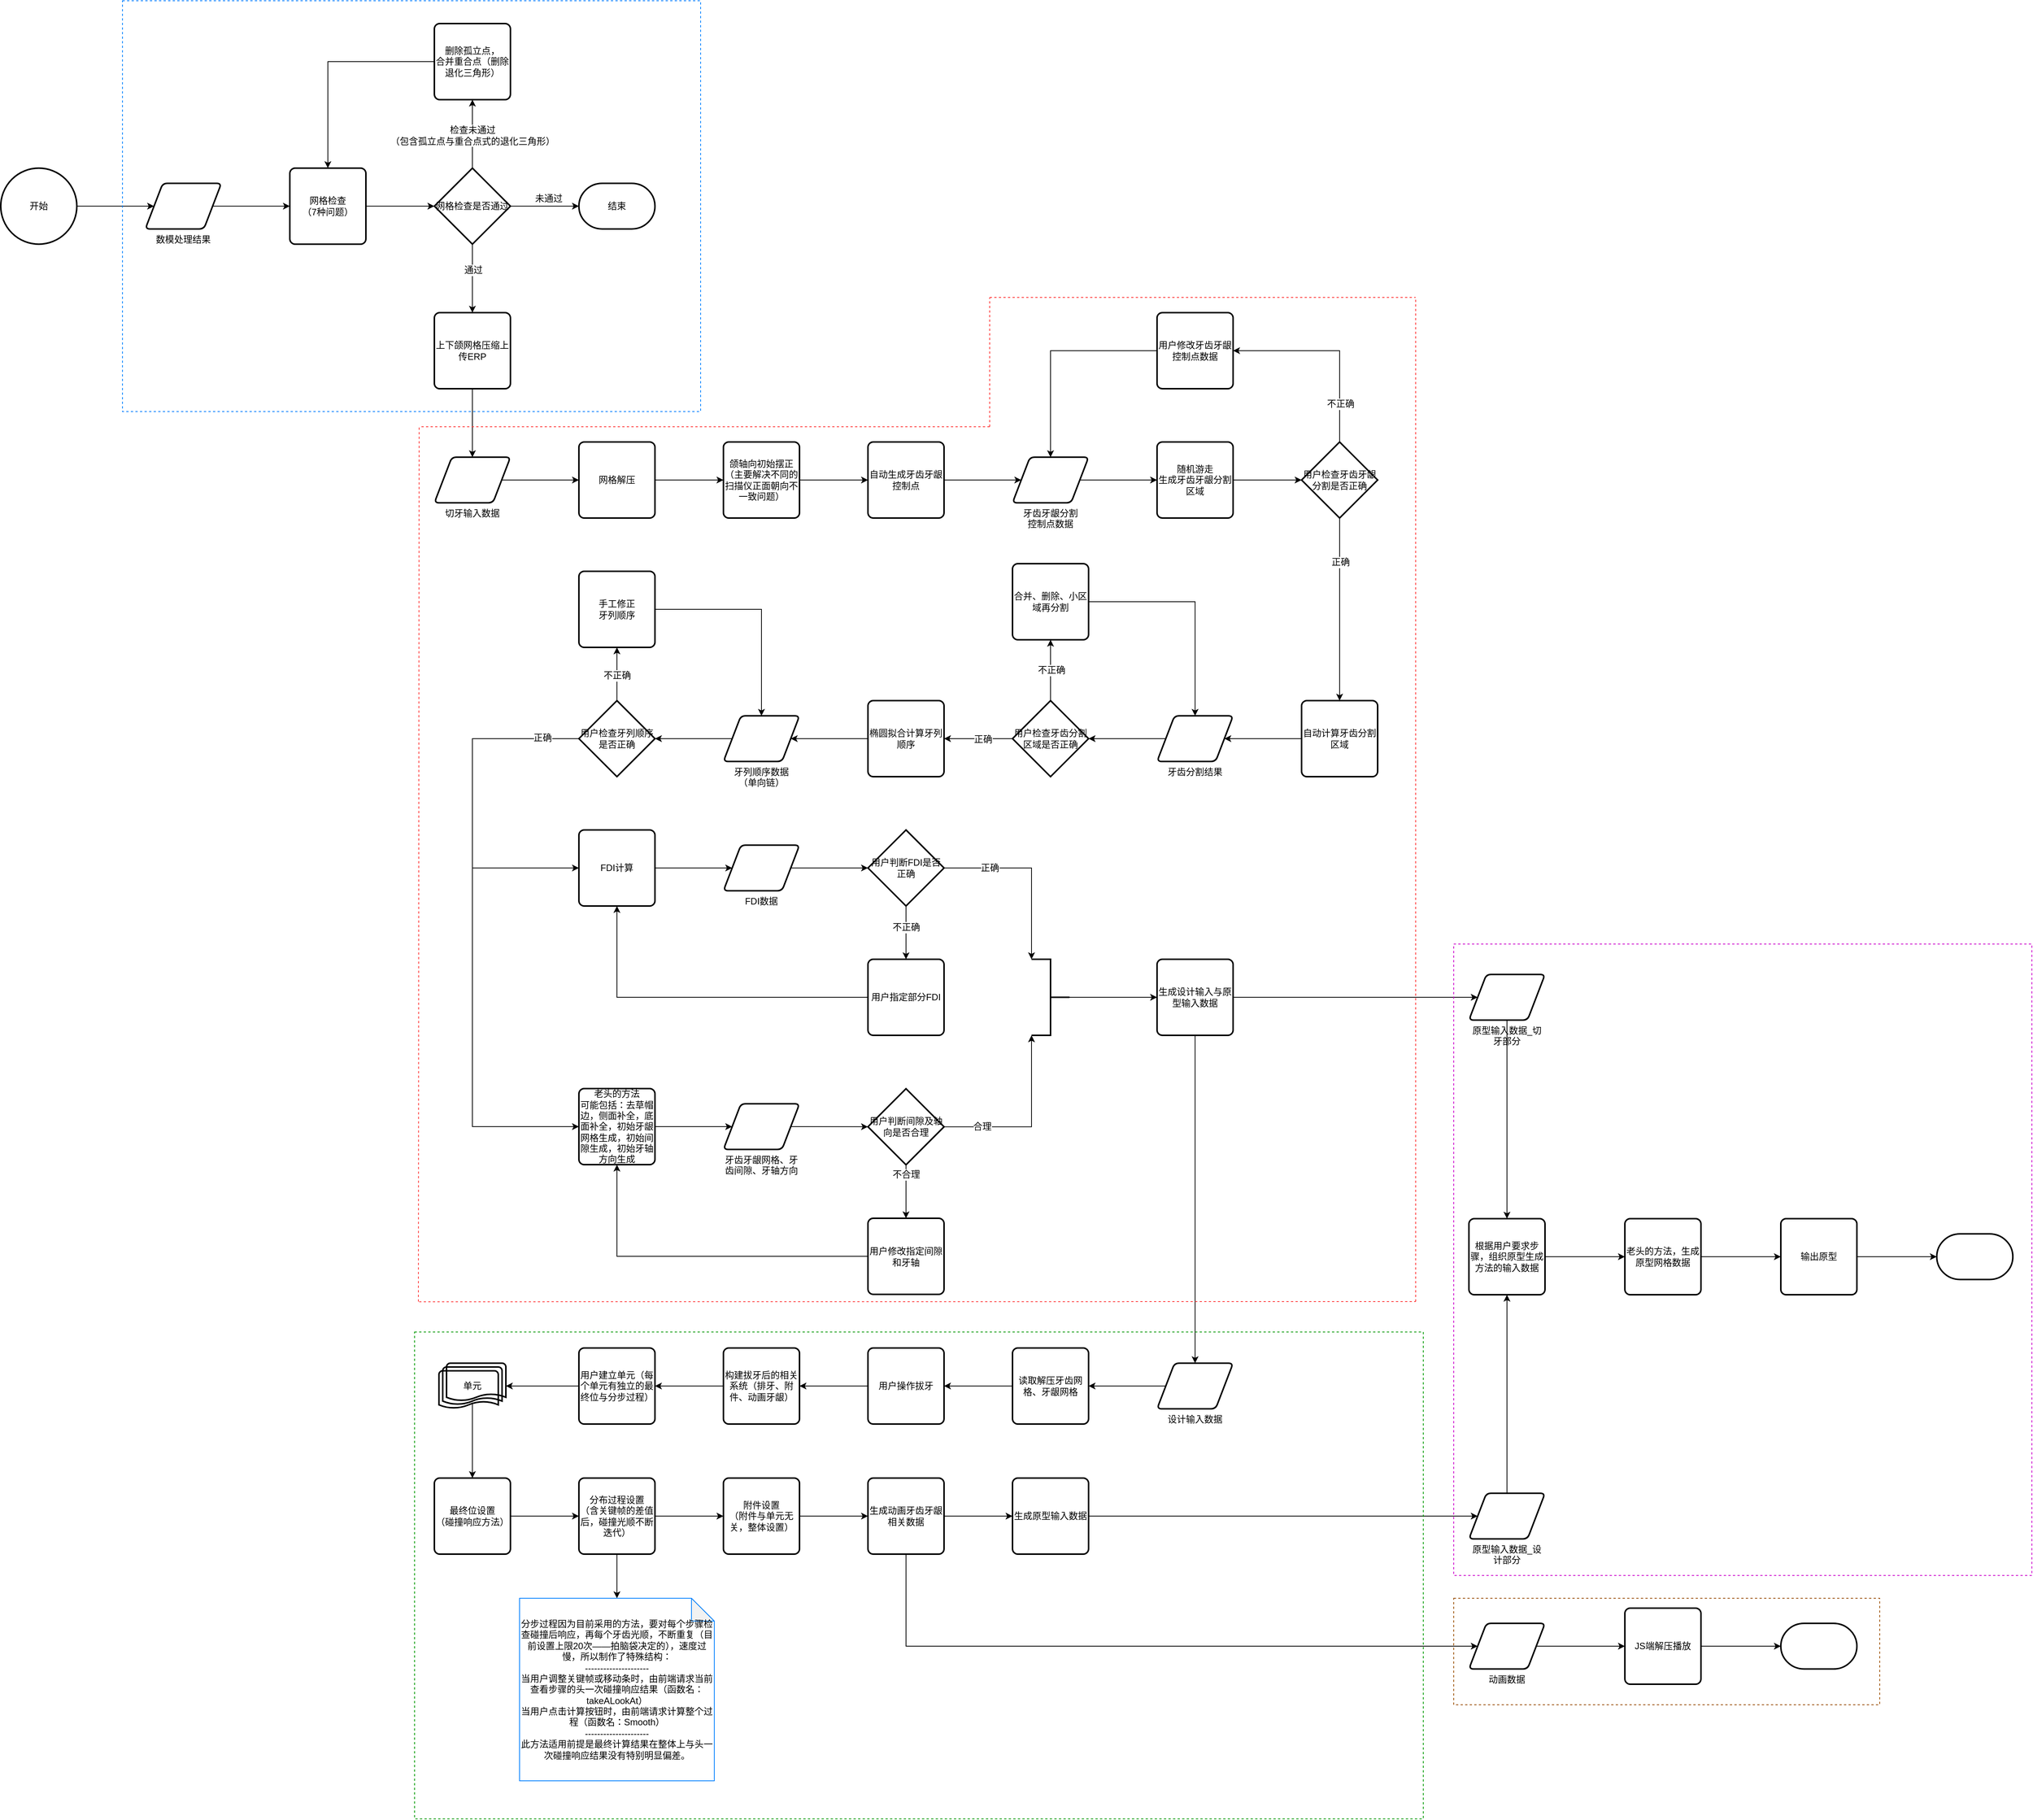 <mxfile version="10.6.9" type="github"><diagram name="Page-1" id="9f46799a-70d6-7492-0946-bef42562c5a5"><mxGraphModel dx="3829" dy="2520" grid="1" gridSize="10" guides="1" tooltips="1" connect="1" arrows="1" fold="1" page="1" pageScale="1" pageWidth="1100" pageHeight="850" background="#ffffff" math="0" shadow="0"><root><mxCell id="0"/><mxCell id="1" parent="0"/><mxCell id="YdeL-dGMQmFP3saDyohS-176" style="edgeStyle=orthogonalEdgeStyle;rounded=0;jumpStyle=gap;orthogonalLoop=1;jettySize=auto;html=1;exitX=1;exitY=0.5;exitDx=0;exitDy=0;exitPerimeter=0;entryX=0;entryY=0.5;entryDx=0;entryDy=0;" edge="1" parent="1" source="YdeL-dGMQmFP3saDyohS-174" target="YdeL-dGMQmFP3saDyohS-179"><mxGeometry relative="1" as="geometry"><mxPoint x="300" y="320" as="targetPoint"/></mxGeometry></mxCell><mxCell id="YdeL-dGMQmFP3saDyohS-174" value="开始&lt;br&gt;" style="strokeWidth=2;html=1;shape=mxgraph.flowchart.start_2;whiteSpace=wrap;fillColor=none;" vertex="1" parent="1"><mxGeometry x="110" y="270" width="100" height="100" as="geometry"/></mxCell><mxCell id="YdeL-dGMQmFP3saDyohS-181" value="" style="edgeStyle=orthogonalEdgeStyle;rounded=0;jumpStyle=gap;orthogonalLoop=1;jettySize=auto;exitX=1;exitY=0.5;exitDx=0;exitDy=0;entryX=0;entryY=0.5;entryDx=0;entryDy=0;html=1;" edge="1" parent="1" source="YdeL-dGMQmFP3saDyohS-179" target="YdeL-dGMQmFP3saDyohS-186"><mxGeometry relative="1" as="geometry"/></mxCell><mxCell id="YdeL-dGMQmFP3saDyohS-179" value="数模处理结果" style="verticalLabelPosition=bottom;verticalAlign=top;html=1;strokeWidth=2;shape=parallelogram;perimeter=parallelogramPerimeter;whiteSpace=wrap;rounded=1;arcSize=12;size=0.23;fillColor=none;" vertex="1" parent="1"><mxGeometry x="300" y="290" width="100" height="60" as="geometry"/></mxCell><mxCell id="YdeL-dGMQmFP3saDyohS-189" style="edgeStyle=orthogonalEdgeStyle;rounded=0;jumpStyle=gap;orthogonalLoop=1;jettySize=auto;html=1;exitX=0.5;exitY=0;exitDx=0;exitDy=0;exitPerimeter=0;entryX=0.5;entryY=1;entryDx=0;entryDy=0;" edge="1" parent="1" source="YdeL-dGMQmFP3saDyohS-180" target="YdeL-dGMQmFP3saDyohS-188"><mxGeometry relative="1" as="geometry"/></mxCell><mxCell id="YdeL-dGMQmFP3saDyohS-190" value="检查未通过&lt;br&gt;（包含孤立点与重合点式的退化三角形）" style="text;html=1;resizable=0;points=[];align=center;verticalAlign=middle;labelBackgroundColor=#ffffff;" vertex="1" connectable="0" parent="YdeL-dGMQmFP3saDyohS-189"><mxGeometry x="0.3" y="-1" relative="1" as="geometry"><mxPoint x="-1" y="15" as="offset"/></mxGeometry></mxCell><mxCell id="YdeL-dGMQmFP3saDyohS-193" style="edgeStyle=orthogonalEdgeStyle;rounded=0;jumpStyle=gap;orthogonalLoop=1;jettySize=auto;html=1;exitX=1;exitY=0.5;exitDx=0;exitDy=0;exitPerimeter=0;entryX=0;entryY=0.5;entryDx=0;entryDy=0;entryPerimeter=0;" edge="1" parent="1" source="YdeL-dGMQmFP3saDyohS-180" target="YdeL-dGMQmFP3saDyohS-192"><mxGeometry relative="1" as="geometry"/></mxCell><mxCell id="YdeL-dGMQmFP3saDyohS-194" value="未通过&lt;br&gt;" style="text;html=1;resizable=0;points=[];align=center;verticalAlign=middle;labelBackgroundColor=#ffffff;" vertex="1" connectable="0" parent="YdeL-dGMQmFP3saDyohS-193"><mxGeometry x="-0.147" relative="1" as="geometry"><mxPoint x="11" y="-10" as="offset"/></mxGeometry></mxCell><mxCell id="YdeL-dGMQmFP3saDyohS-196" style="edgeStyle=orthogonalEdgeStyle;rounded=0;jumpStyle=gap;orthogonalLoop=1;jettySize=auto;html=1;exitX=0.5;exitY=1;exitDx=0;exitDy=0;exitPerimeter=0;entryX=0.5;entryY=0;entryDx=0;entryDy=0;" edge="1" parent="1" source="YdeL-dGMQmFP3saDyohS-180" target="YdeL-dGMQmFP3saDyohS-195"><mxGeometry relative="1" as="geometry"/></mxCell><mxCell id="YdeL-dGMQmFP3saDyohS-197" value="通过&lt;br&gt;" style="text;html=1;resizable=0;points=[];align=center;verticalAlign=middle;labelBackgroundColor=#ffffff;" vertex="1" connectable="0" parent="YdeL-dGMQmFP3saDyohS-196"><mxGeometry x="-0.244" y="1" relative="1" as="geometry"><mxPoint as="offset"/></mxGeometry></mxCell><mxCell id="YdeL-dGMQmFP3saDyohS-180" value="网格检查是否通过" style="strokeWidth=2;html=1;shape=mxgraph.flowchart.decision;whiteSpace=wrap;fillColor=none;" vertex="1" parent="1"><mxGeometry x="680" y="270" width="100" height="100" as="geometry"/></mxCell><mxCell id="YdeL-dGMQmFP3saDyohS-187" style="edgeStyle=orthogonalEdgeStyle;rounded=0;jumpStyle=gap;orthogonalLoop=1;jettySize=auto;html=1;exitX=1;exitY=0.5;exitDx=0;exitDy=0;entryX=0;entryY=0.5;entryDx=0;entryDy=0;entryPerimeter=0;" edge="1" parent="1" source="YdeL-dGMQmFP3saDyohS-186" target="YdeL-dGMQmFP3saDyohS-180"><mxGeometry relative="1" as="geometry"/></mxCell><mxCell id="YdeL-dGMQmFP3saDyohS-186" value="网格检查&lt;br&gt;（7种问题）&lt;br&gt;" style="rounded=1;whiteSpace=wrap;html=1;absoluteArcSize=1;arcSize=14;strokeWidth=2;fillColor=none;" vertex="1" parent="1"><mxGeometry x="490" y="270" width="100" height="100" as="geometry"/></mxCell><mxCell id="YdeL-dGMQmFP3saDyohS-191" style="edgeStyle=orthogonalEdgeStyle;rounded=0;jumpStyle=gap;orthogonalLoop=1;jettySize=auto;html=1;exitX=0;exitY=0.5;exitDx=0;exitDy=0;entryX=0.5;entryY=0;entryDx=0;entryDy=0;" edge="1" parent="1" source="YdeL-dGMQmFP3saDyohS-188" target="YdeL-dGMQmFP3saDyohS-186"><mxGeometry relative="1" as="geometry"/></mxCell><mxCell id="YdeL-dGMQmFP3saDyohS-188" value="删除孤立点，&lt;br&gt;合并重合点（删除退化三角形）&lt;br&gt;" style="rounded=1;whiteSpace=wrap;html=1;absoluteArcSize=1;arcSize=14;strokeWidth=2;fillColor=none;" vertex="1" parent="1"><mxGeometry x="680" y="80" width="100" height="100" as="geometry"/></mxCell><mxCell id="YdeL-dGMQmFP3saDyohS-192" value="结束&lt;br&gt;" style="strokeWidth=2;html=1;shape=mxgraph.flowchart.terminator;whiteSpace=wrap;fillColor=none;" vertex="1" parent="1"><mxGeometry x="870" y="290" width="100" height="60" as="geometry"/></mxCell><mxCell id="YdeL-dGMQmFP3saDyohS-199" style="edgeStyle=orthogonalEdgeStyle;rounded=0;jumpStyle=gap;orthogonalLoop=1;jettySize=auto;html=1;exitX=0.5;exitY=1;exitDx=0;exitDy=0;entryX=0.5;entryY=0;entryDx=0;entryDy=0;" edge="1" parent="1" source="YdeL-dGMQmFP3saDyohS-195" target="YdeL-dGMQmFP3saDyohS-198"><mxGeometry relative="1" as="geometry"/></mxCell><mxCell id="YdeL-dGMQmFP3saDyohS-195" value="上下颌网格压缩上传ERP&lt;br&gt;" style="rounded=1;whiteSpace=wrap;html=1;absoluteArcSize=1;arcSize=14;strokeWidth=2;fillColor=none;" vertex="1" parent="1"><mxGeometry x="680" y="460" width="100" height="100" as="geometry"/></mxCell><mxCell id="YdeL-dGMQmFP3saDyohS-203" style="edgeStyle=orthogonalEdgeStyle;rounded=0;jumpStyle=gap;orthogonalLoop=1;jettySize=auto;html=1;exitX=1;exitY=0.5;exitDx=0;exitDy=0;entryX=0;entryY=0.5;entryDx=0;entryDy=0;" edge="1" parent="1" source="YdeL-dGMQmFP3saDyohS-198" target="YdeL-dGMQmFP3saDyohS-202"><mxGeometry relative="1" as="geometry"/></mxCell><mxCell id="YdeL-dGMQmFP3saDyohS-198" value="切牙输入数据&lt;br&gt;" style="verticalLabelPosition=bottom;verticalAlign=top;html=1;strokeWidth=2;shape=parallelogram;perimeter=parallelogramPerimeter;whiteSpace=wrap;rounded=1;arcSize=12;size=0.23;fillColor=none;" vertex="1" parent="1"><mxGeometry x="680" y="650" width="100" height="60" as="geometry"/></mxCell><mxCell id="YdeL-dGMQmFP3saDyohS-205" style="edgeStyle=orthogonalEdgeStyle;rounded=0;jumpStyle=gap;orthogonalLoop=1;jettySize=auto;html=1;exitX=1;exitY=0.5;exitDx=0;exitDy=0;" edge="1" parent="1" source="YdeL-dGMQmFP3saDyohS-202" target="YdeL-dGMQmFP3saDyohS-204"><mxGeometry relative="1" as="geometry"/></mxCell><mxCell id="YdeL-dGMQmFP3saDyohS-202" value="网格解压" style="rounded=1;whiteSpace=wrap;html=1;absoluteArcSize=1;arcSize=14;strokeWidth=2;fillColor=none;" vertex="1" parent="1"><mxGeometry x="870" y="630" width="100" height="100" as="geometry"/></mxCell><mxCell id="YdeL-dGMQmFP3saDyohS-207" style="edgeStyle=orthogonalEdgeStyle;rounded=0;jumpStyle=gap;orthogonalLoop=1;jettySize=auto;html=1;exitX=1;exitY=0.5;exitDx=0;exitDy=0;entryX=0;entryY=0.5;entryDx=0;entryDy=0;" edge="1" parent="1" source="YdeL-dGMQmFP3saDyohS-204" target="YdeL-dGMQmFP3saDyohS-206"><mxGeometry relative="1" as="geometry"/></mxCell><mxCell id="YdeL-dGMQmFP3saDyohS-204" value="&lt;span&gt;颌轴向初始摆正&lt;/span&gt;&lt;br&gt;&lt;span&gt;（主要解决不同的扫描仪正面朝向不一致问题）&lt;/span&gt;" style="rounded=1;whiteSpace=wrap;html=1;absoluteArcSize=1;arcSize=14;strokeWidth=2;fillColor=none;" vertex="1" parent="1"><mxGeometry x="1060" y="630" width="100" height="100" as="geometry"/></mxCell><mxCell id="YdeL-dGMQmFP3saDyohS-214" style="edgeStyle=orthogonalEdgeStyle;rounded=0;jumpStyle=gap;orthogonalLoop=1;jettySize=auto;html=1;exitX=1;exitY=0.5;exitDx=0;exitDy=0;entryX=0;entryY=0.5;entryDx=0;entryDy=0;" edge="1" parent="1" source="YdeL-dGMQmFP3saDyohS-206" target="YdeL-dGMQmFP3saDyohS-213"><mxGeometry relative="1" as="geometry"/></mxCell><mxCell id="YdeL-dGMQmFP3saDyohS-206" value="自动生成牙齿牙龈控制点&lt;br&gt;" style="rounded=1;whiteSpace=wrap;html=1;absoluteArcSize=1;arcSize=14;strokeWidth=2;fillColor=none;" vertex="1" parent="1"><mxGeometry x="1250" y="630" width="100" height="100" as="geometry"/></mxCell><mxCell id="YdeL-dGMQmFP3saDyohS-216" style="edgeStyle=orthogonalEdgeStyle;rounded=0;jumpStyle=gap;orthogonalLoop=1;jettySize=auto;html=1;exitX=1;exitY=0.5;exitDx=0;exitDy=0;entryX=0;entryY=0.5;entryDx=0;entryDy=0;entryPerimeter=0;" edge="1" parent="1" source="YdeL-dGMQmFP3saDyohS-208" target="YdeL-dGMQmFP3saDyohS-210"><mxGeometry relative="1" as="geometry"/></mxCell><mxCell id="YdeL-dGMQmFP3saDyohS-208" value="随机游走&lt;br&gt;生成牙齿牙龈分割区域&lt;br&gt;" style="rounded=1;whiteSpace=wrap;html=1;absoluteArcSize=1;arcSize=14;strokeWidth=2;fillColor=none;" vertex="1" parent="1"><mxGeometry x="1630" y="630" width="100" height="100" as="geometry"/></mxCell><mxCell id="YdeL-dGMQmFP3saDyohS-219" style="edgeStyle=orthogonalEdgeStyle;rounded=0;jumpStyle=gap;orthogonalLoop=1;jettySize=auto;html=1;exitX=0.5;exitY=0;exitDx=0;exitDy=0;exitPerimeter=0;entryX=1;entryY=0.5;entryDx=0;entryDy=0;" edge="1" parent="1" source="YdeL-dGMQmFP3saDyohS-210" target="YdeL-dGMQmFP3saDyohS-218"><mxGeometry relative="1" as="geometry"/></mxCell><mxCell id="YdeL-dGMQmFP3saDyohS-222" value="不正确&lt;br&gt;" style="text;html=1;resizable=0;points=[];align=center;verticalAlign=middle;labelBackgroundColor=#ffffff;" vertex="1" connectable="0" parent="YdeL-dGMQmFP3saDyohS-219"><mxGeometry x="-0.446" y="3" relative="1" as="geometry"><mxPoint x="3.5" y="22" as="offset"/></mxGeometry></mxCell><mxCell id="YdeL-dGMQmFP3saDyohS-223" style="edgeStyle=orthogonalEdgeStyle;rounded=0;jumpStyle=gap;orthogonalLoop=1;jettySize=auto;html=1;exitX=0.5;exitY=1;exitDx=0;exitDy=0;exitPerimeter=0;entryX=0.5;entryY=0;entryDx=0;entryDy=0;" edge="1" parent="1" source="YdeL-dGMQmFP3saDyohS-210" target="YdeL-dGMQmFP3saDyohS-225"><mxGeometry relative="1" as="geometry"/></mxCell><mxCell id="YdeL-dGMQmFP3saDyohS-224" value="正确&lt;br&gt;" style="text;html=1;resizable=0;points=[];align=center;verticalAlign=middle;labelBackgroundColor=#ffffff;" vertex="1" connectable="0" parent="YdeL-dGMQmFP3saDyohS-223"><mxGeometry x="-0.669" y="2" relative="1" as="geometry"><mxPoint x="-1.5" y="18.5" as="offset"/></mxGeometry></mxCell><mxCell id="YdeL-dGMQmFP3saDyohS-210" value="用户检查牙齿牙龈分割是否正确" style="strokeWidth=2;html=1;shape=mxgraph.flowchart.decision;whiteSpace=wrap;fillColor=none;" vertex="1" parent="1"><mxGeometry x="1820" y="630" width="100" height="100" as="geometry"/></mxCell><mxCell id="YdeL-dGMQmFP3saDyohS-215" style="edgeStyle=orthogonalEdgeStyle;rounded=0;jumpStyle=gap;orthogonalLoop=1;jettySize=auto;html=1;exitX=1;exitY=0.5;exitDx=0;exitDy=0;" edge="1" parent="1" source="YdeL-dGMQmFP3saDyohS-213" target="YdeL-dGMQmFP3saDyohS-208"><mxGeometry relative="1" as="geometry"/></mxCell><mxCell id="YdeL-dGMQmFP3saDyohS-213" value="牙齿牙龈分割&lt;br&gt;控制点数据" style="verticalLabelPosition=bottom;verticalAlign=top;html=1;strokeWidth=2;shape=parallelogram;perimeter=parallelogramPerimeter;whiteSpace=wrap;rounded=1;arcSize=12;size=0.23;fillColor=none;" vertex="1" parent="1"><mxGeometry x="1440" y="650" width="100" height="60" as="geometry"/></mxCell><mxCell id="YdeL-dGMQmFP3saDyohS-220" style="edgeStyle=orthogonalEdgeStyle;rounded=0;jumpStyle=gap;orthogonalLoop=1;jettySize=auto;html=1;exitX=0;exitY=0.5;exitDx=0;exitDy=0;entryX=0.5;entryY=0;entryDx=0;entryDy=0;" edge="1" parent="1" source="YdeL-dGMQmFP3saDyohS-218" target="YdeL-dGMQmFP3saDyohS-213"><mxGeometry relative="1" as="geometry"/></mxCell><mxCell id="YdeL-dGMQmFP3saDyohS-218" value="用户修改牙齿牙龈控制点数据" style="rounded=1;whiteSpace=wrap;html=1;absoluteArcSize=1;arcSize=14;strokeWidth=2;fillColor=none;" vertex="1" parent="1"><mxGeometry x="1630" y="460" width="100" height="100" as="geometry"/></mxCell><mxCell id="YdeL-dGMQmFP3saDyohS-236" style="edgeStyle=orthogonalEdgeStyle;rounded=0;jumpStyle=gap;orthogonalLoop=1;jettySize=auto;html=1;exitX=1;exitY=0.5;exitDx=0;exitDy=0;entryX=0.5;entryY=0;entryDx=0;entryDy=0;" edge="1" parent="1" source="YdeL-dGMQmFP3saDyohS-221" target="YdeL-dGMQmFP3saDyohS-227"><mxGeometry relative="1" as="geometry"/></mxCell><mxCell id="YdeL-dGMQmFP3saDyohS-221" value="合并、删除、小区域再分割" style="rounded=1;whiteSpace=wrap;html=1;absoluteArcSize=1;arcSize=14;strokeWidth=2;fillColor=none;" vertex="1" parent="1"><mxGeometry x="1440" y="790" width="100" height="100" as="geometry"/></mxCell><mxCell id="YdeL-dGMQmFP3saDyohS-235" style="edgeStyle=orthogonalEdgeStyle;rounded=0;jumpStyle=gap;orthogonalLoop=1;jettySize=auto;html=1;exitX=0;exitY=0.5;exitDx=0;exitDy=0;" edge="1" parent="1" source="YdeL-dGMQmFP3saDyohS-225" target="YdeL-dGMQmFP3saDyohS-227"><mxGeometry relative="1" as="geometry"/></mxCell><mxCell id="YdeL-dGMQmFP3saDyohS-225" value="自动计算牙齿分割区域" style="rounded=1;whiteSpace=wrap;html=1;absoluteArcSize=1;arcSize=14;strokeWidth=2;fillColor=none;" vertex="1" parent="1"><mxGeometry x="1820" y="970" width="100" height="100" as="geometry"/></mxCell><mxCell id="k7bAbkesL52WN0nG-Qra-3" style="edgeStyle=orthogonalEdgeStyle;rounded=0;jumpStyle=gap;orthogonalLoop=1;jettySize=auto;html=1;exitX=1;exitY=0.5;exitDx=0;exitDy=0;entryX=0;entryY=0.5;entryDx=0;entryDy=0;" edge="1" parent="1" source="YdeL-dGMQmFP3saDyohS-226" target="k7bAbkesL52WN0nG-Qra-2"><mxGeometry relative="1" as="geometry"/></mxCell><mxCell id="YdeL-dGMQmFP3saDyohS-226" value="老头的方法&lt;br&gt;可能包括：去草帽边，侧面补全，底面补全，初始牙龈网格生成，初始间隙生成，初始牙轴方向生成&lt;br&gt;" style="rounded=1;whiteSpace=wrap;html=1;absoluteArcSize=1;arcSize=14;strokeWidth=2;fillColor=none;" vertex="1" parent="1"><mxGeometry x="870" y="1480" width="100" height="100" as="geometry"/></mxCell><mxCell id="YdeL-dGMQmFP3saDyohS-229" style="edgeStyle=orthogonalEdgeStyle;rounded=0;jumpStyle=gap;orthogonalLoop=1;jettySize=auto;html=1;exitX=0;exitY=0.5;exitDx=0;exitDy=0;" edge="1" parent="1" source="YdeL-dGMQmFP3saDyohS-227" target="YdeL-dGMQmFP3saDyohS-228"><mxGeometry relative="1" as="geometry"/></mxCell><mxCell id="YdeL-dGMQmFP3saDyohS-227" value="牙齿分割结果&lt;br&gt;" style="verticalLabelPosition=bottom;verticalAlign=top;html=1;strokeWidth=2;shape=parallelogram;perimeter=parallelogramPerimeter;whiteSpace=wrap;rounded=1;arcSize=12;size=0.23;fillColor=none;" vertex="1" parent="1"><mxGeometry x="1630" y="990" width="100" height="60" as="geometry"/></mxCell><mxCell id="YdeL-dGMQmFP3saDyohS-231" style="edgeStyle=orthogonalEdgeStyle;rounded=0;jumpStyle=gap;orthogonalLoop=1;jettySize=auto;html=1;exitX=0.5;exitY=0;exitDx=0;exitDy=0;exitPerimeter=0;" edge="1" parent="1" source="YdeL-dGMQmFP3saDyohS-228" target="YdeL-dGMQmFP3saDyohS-221"><mxGeometry relative="1" as="geometry"/></mxCell><mxCell id="YdeL-dGMQmFP3saDyohS-234" value="不正确" style="text;html=1;resizable=0;points=[];align=center;verticalAlign=middle;labelBackgroundColor=#ffffff;" vertex="1" connectable="0" parent="YdeL-dGMQmFP3saDyohS-231"><mxGeometry x="0.213" y="1" relative="1" as="geometry"><mxPoint x="1.5" y="8.5" as="offset"/></mxGeometry></mxCell><mxCell id="YdeL-dGMQmFP3saDyohS-228" value="用户检查牙齿分割区域是否正确" style="strokeWidth=2;html=1;shape=mxgraph.flowchart.decision;whiteSpace=wrap;fillColor=none;" vertex="1" parent="1"><mxGeometry x="1440" y="970" width="100" height="100" as="geometry"/></mxCell><mxCell id="k7bAbkesL52WN0nG-Qra-1" value="" style="rounded=0;whiteSpace=wrap;html=1;fillColor=none;dashed=1;strokeColor=#007FFF;" vertex="1" parent="1"><mxGeometry x="270" y="50" width="760" height="540" as="geometry"/></mxCell><mxCell id="k7bAbkesL52WN0nG-Qra-7" style="edgeStyle=orthogonalEdgeStyle;rounded=0;jumpStyle=gap;orthogonalLoop=1;jettySize=auto;html=1;exitX=1;exitY=0.5;exitDx=0;exitDy=0;entryX=0;entryY=0.5;entryDx=0;entryDy=0;entryPerimeter=0;" edge="1" parent="1" source="k7bAbkesL52WN0nG-Qra-2" target="k7bAbkesL52WN0nG-Qra-6"><mxGeometry relative="1" as="geometry"/></mxCell><mxCell id="k7bAbkesL52WN0nG-Qra-2" value="牙齿牙龈网格、牙齿间隙、牙轴方向&lt;br&gt;" style="verticalLabelPosition=bottom;verticalAlign=top;html=1;strokeWidth=2;shape=parallelogram;perimeter=parallelogramPerimeter;whiteSpace=wrap;rounded=1;arcSize=12;size=0.23;fillColor=none;shadow=0;comic=0;" vertex="1" parent="1"><mxGeometry x="1060" y="1500" width="100" height="60" as="geometry"/></mxCell><mxCell id="k7bAbkesL52WN0nG-Qra-10" style="edgeStyle=orthogonalEdgeStyle;rounded=0;jumpStyle=gap;orthogonalLoop=1;jettySize=auto;html=1;exitX=0.5;exitY=1;exitDx=0;exitDy=0;exitPerimeter=0;entryX=0.5;entryY=0;entryDx=0;entryDy=0;" edge="1" parent="1" source="k7bAbkesL52WN0nG-Qra-6" target="k7bAbkesL52WN0nG-Qra-31"><mxGeometry relative="1" as="geometry"/></mxCell><mxCell id="k7bAbkesL52WN0nG-Qra-12" value="不合理" style="text;html=1;resizable=0;points=[];align=center;verticalAlign=middle;labelBackgroundColor=#ffffff;" vertex="1" connectable="0" parent="k7bAbkesL52WN0nG-Qra-10"><mxGeometry x="-0.647" relative="1" as="geometry"><mxPoint as="offset"/></mxGeometry></mxCell><mxCell id="k7bAbkesL52WN0nG-Qra-15" style="edgeStyle=orthogonalEdgeStyle;rounded=0;jumpStyle=gap;orthogonalLoop=1;jettySize=auto;html=1;exitX=1;exitY=0.5;exitDx=0;exitDy=0;exitPerimeter=0;entryX=1;entryY=0;entryDx=0;entryDy=0;entryPerimeter=0;" edge="1" parent="1" source="k7bAbkesL52WN0nG-Qra-6" target="k7bAbkesL52WN0nG-Qra-65"><mxGeometry relative="1" as="geometry"><Array as="points"><mxPoint x="1465" y="1530"/></Array></mxGeometry></mxCell><mxCell id="k7bAbkesL52WN0nG-Qra-16" value="合理" style="text;html=1;resizable=0;points=[];align=center;verticalAlign=middle;labelBackgroundColor=#ffffff;" vertex="1" connectable="0" parent="k7bAbkesL52WN0nG-Qra-15"><mxGeometry x="-0.586" relative="1" as="geometry"><mxPoint x="1.5" as="offset"/></mxGeometry></mxCell><mxCell id="k7bAbkesL52WN0nG-Qra-6" value="用户判断间隙及轴向是否合理" style="strokeWidth=2;html=1;shape=mxgraph.flowchart.decision;whiteSpace=wrap;rounded=1;shadow=0;comic=0;fillColor=none;" vertex="1" parent="1"><mxGeometry x="1250" y="1480.214" width="100" height="100" as="geometry"/></mxCell><mxCell id="k7bAbkesL52WN0nG-Qra-11" style="edgeStyle=orthogonalEdgeStyle;rounded=0;jumpStyle=gap;orthogonalLoop=1;jettySize=auto;html=1;exitX=0;exitY=0.5;exitDx=0;exitDy=0;entryX=0.5;entryY=1;entryDx=0;entryDy=0;" edge="1" parent="1" source="k7bAbkesL52WN0nG-Qra-9" target="k7bAbkesL52WN0nG-Qra-43"><mxGeometry relative="1" as="geometry"/></mxCell><mxCell id="k7bAbkesL52WN0nG-Qra-9" value="用户指定部分FDI&lt;br&gt;" style="rounded=1;whiteSpace=wrap;html=1;absoluteArcSize=1;arcSize=14;strokeWidth=2;shadow=0;comic=0;fillColor=none;" vertex="1" parent="1"><mxGeometry x="1250" y="1310" width="100" height="100" as="geometry"/></mxCell><mxCell id="k7bAbkesL52WN0nG-Qra-69" style="edgeStyle=orthogonalEdgeStyle;rounded=0;jumpStyle=gap;orthogonalLoop=1;jettySize=auto;html=1;exitX=0;exitY=0.5;exitDx=0;exitDy=0;entryX=1;entryY=0.5;entryDx=0;entryDy=0;strokeColor=#000000;" edge="1" parent="1" source="k7bAbkesL52WN0nG-Qra-13" target="k7bAbkesL52WN0nG-Qra-50"><mxGeometry relative="1" as="geometry"/></mxCell><mxCell id="k7bAbkesL52WN0nG-Qra-13" value="读取解压牙齿网格、牙龈网格" style="rounded=1;whiteSpace=wrap;html=1;absoluteArcSize=1;arcSize=14;strokeWidth=2;shadow=0;comic=0;fillColor=none;" vertex="1" parent="1"><mxGeometry x="1440" y="1821" width="100" height="100" as="geometry"/></mxCell><mxCell id="k7bAbkesL52WN0nG-Qra-25" style="edgeStyle=orthogonalEdgeStyle;rounded=0;jumpStyle=gap;orthogonalLoop=1;jettySize=auto;html=1;exitX=0.5;exitY=1;exitDx=0;exitDy=0;strokeColor=#000000;" edge="1" parent="1" source="k7bAbkesL52WN0nG-Qra-14" target="k7bAbkesL52WN0nG-Qra-29"><mxGeometry relative="1" as="geometry"><mxPoint x="730.207" y="1150" as="targetPoint"/></mxGeometry></mxCell><mxCell id="k7bAbkesL52WN0nG-Qra-27" style="edgeStyle=orthogonalEdgeStyle;rounded=0;jumpStyle=gap;orthogonalLoop=1;jettySize=auto;html=1;exitX=1;exitY=0.5;exitDx=0;exitDy=0;entryX=0;entryY=0.5;entryDx=0;entryDy=0;strokeColor=#000000;" edge="1" parent="1" source="k7bAbkesL52WN0nG-Qra-14" target="k7bAbkesL52WN0nG-Qra-26"><mxGeometry relative="1" as="geometry"/></mxCell><mxCell id="k7bAbkesL52WN0nG-Qra-14" value="生成设计输入与原型输入数据" style="rounded=1;whiteSpace=wrap;html=1;absoluteArcSize=1;arcSize=14;strokeWidth=2;shadow=0;comic=0;fillColor=none;" vertex="1" parent="1"><mxGeometry x="1630" y="1310" width="100" height="100" as="geometry"/></mxCell><mxCell id="k7bAbkesL52WN0nG-Qra-18" value="" style="endArrow=none;dashed=1;html=1;strokeColor=#FF3333;" edge="1" parent="1"><mxGeometry width="50" height="50" relative="1" as="geometry"><mxPoint x="659" y="1760" as="sourcePoint"/><mxPoint x="660" y="610" as="targetPoint"/></mxGeometry></mxCell><mxCell id="k7bAbkesL52WN0nG-Qra-19" value="" style="endArrow=none;dashed=1;html=1;strokeColor=#FF3333;" edge="1" parent="1"><mxGeometry width="50" height="50" relative="1" as="geometry"><mxPoint x="660" y="1760.214" as="sourcePoint"/><mxPoint x="1970" y="1760" as="targetPoint"/></mxGeometry></mxCell><mxCell id="k7bAbkesL52WN0nG-Qra-20" value="" style="endArrow=none;dashed=1;html=1;strokeColor=#FF3333;" edge="1" parent="1"><mxGeometry width="50" height="50" relative="1" as="geometry"><mxPoint x="1410" y="610" as="sourcePoint"/><mxPoint x="660" y="610" as="targetPoint"/></mxGeometry></mxCell><mxCell id="k7bAbkesL52WN0nG-Qra-21" value="" style="endArrow=none;dashed=1;html=1;strokeColor=#FF3333;" edge="1" parent="1"><mxGeometry width="50" height="50" relative="1" as="geometry"><mxPoint x="1970" y="1760" as="sourcePoint"/><mxPoint x="1970" y="440" as="targetPoint"/></mxGeometry></mxCell><mxCell id="k7bAbkesL52WN0nG-Qra-22" value="" style="endArrow=none;dashed=1;html=1;strokeColor=#FF3333;" edge="1" parent="1"><mxGeometry width="50" height="50" relative="1" as="geometry"><mxPoint x="1410" y="610" as="sourcePoint"/><mxPoint x="1410" y="440" as="targetPoint"/></mxGeometry></mxCell><mxCell id="k7bAbkesL52WN0nG-Qra-23" value="" style="endArrow=none;dashed=1;html=1;strokeColor=#FF3333;" edge="1" parent="1"><mxGeometry width="50" height="50" relative="1" as="geometry"><mxPoint x="1410" y="440" as="sourcePoint"/><mxPoint x="1970" y="440" as="targetPoint"/></mxGeometry></mxCell><mxCell id="k7bAbkesL52WN0nG-Qra-99" style="edgeStyle=orthogonalEdgeStyle;rounded=0;jumpStyle=gap;orthogonalLoop=1;jettySize=auto;html=1;exitX=0.5;exitY=1;exitDx=0;exitDy=0;entryX=0.5;entryY=0;entryDx=0;entryDy=0;strokeColor=#000000;" edge="1" parent="1" source="k7bAbkesL52WN0nG-Qra-26" target="k7bAbkesL52WN0nG-Qra-97"><mxGeometry relative="1" as="geometry"/></mxCell><mxCell id="k7bAbkesL52WN0nG-Qra-26" value="原型输入数据_切牙部分&lt;br&gt;" style="verticalLabelPosition=bottom;verticalAlign=top;html=1;strokeWidth=2;shape=parallelogram;perimeter=parallelogramPerimeter;whiteSpace=wrap;rounded=1;arcSize=12;size=0.23;shadow=0;comic=0;fillColor=none;" vertex="1" parent="1"><mxGeometry x="2040" y="1330" width="100" height="60" as="geometry"/></mxCell><mxCell id="k7bAbkesL52WN0nG-Qra-30" style="edgeStyle=orthogonalEdgeStyle;rounded=0;jumpStyle=gap;orthogonalLoop=1;jettySize=auto;html=1;exitX=0;exitY=0.5;exitDx=0;exitDy=0;entryX=1;entryY=0.5;entryDx=0;entryDy=0;strokeColor=#000000;" edge="1" parent="1" source="k7bAbkesL52WN0nG-Qra-29" target="k7bAbkesL52WN0nG-Qra-13"><mxGeometry relative="1" as="geometry"/></mxCell><mxCell id="k7bAbkesL52WN0nG-Qra-29" value="设计输入数据&lt;br&gt;&lt;br&gt;" style="verticalLabelPosition=bottom;verticalAlign=top;html=1;strokeWidth=2;shape=parallelogram;perimeter=parallelogramPerimeter;whiteSpace=wrap;rounded=1;arcSize=12;size=0.23;shadow=0;comic=0;fillColor=none;" vertex="1" parent="1"><mxGeometry x="1630" y="1841" width="100" height="60" as="geometry"/></mxCell><mxCell id="k7bAbkesL52WN0nG-Qra-62" style="edgeStyle=orthogonalEdgeStyle;rounded=0;jumpStyle=gap;orthogonalLoop=1;jettySize=auto;html=1;exitX=0;exitY=0.5;exitDx=0;exitDy=0;entryX=0.5;entryY=1;entryDx=0;entryDy=0;strokeColor=#000000;" edge="1" parent="1" source="k7bAbkesL52WN0nG-Qra-31" target="YdeL-dGMQmFP3saDyohS-226"><mxGeometry relative="1" as="geometry"/></mxCell><mxCell id="k7bAbkesL52WN0nG-Qra-31" value="用户修改指定间隙和牙轴" style="rounded=1;whiteSpace=wrap;html=1;absoluteArcSize=1;arcSize=14;strokeWidth=2;shadow=0;comic=0;fillColor=none;" vertex="1" parent="1"><mxGeometry x="1250" y="1650.5" width="100" height="100" as="geometry"/></mxCell><mxCell id="k7bAbkesL52WN0nG-Qra-36" style="edgeStyle=orthogonalEdgeStyle;rounded=0;jumpStyle=gap;orthogonalLoop=1;jettySize=auto;html=1;exitX=0;exitY=0.5;exitDx=0;exitDy=0;strokeColor=#000000;" edge="1" parent="1" source="k7bAbkesL52WN0nG-Qra-32" target="k7bAbkesL52WN0nG-Qra-35"><mxGeometry relative="1" as="geometry"/></mxCell><mxCell id="k7bAbkesL52WN0nG-Qra-32" value="椭圆拟合计算牙列顺序" style="rounded=1;whiteSpace=wrap;html=1;absoluteArcSize=1;arcSize=14;strokeWidth=2;shadow=0;comic=0;fillColor=none;" vertex="1" parent="1"><mxGeometry x="1250" y="970" width="100" height="100" as="geometry"/></mxCell><mxCell id="k7bAbkesL52WN0nG-Qra-33" style="edgeStyle=orthogonalEdgeStyle;rounded=0;jumpStyle=gap;orthogonalLoop=1;jettySize=auto;html=1;exitX=0;exitY=0.5;exitDx=0;exitDy=0;exitPerimeter=0;entryX=1;entryY=0.5;entryDx=0;entryDy=0;" edge="1" parent="1" source="YdeL-dGMQmFP3saDyohS-228" target="k7bAbkesL52WN0nG-Qra-32"><mxGeometry relative="1" as="geometry"><mxPoint x="1440" y="1020" as="sourcePoint"/><mxPoint x="1160" y="1020" as="targetPoint"/></mxGeometry></mxCell><mxCell id="k7bAbkesL52WN0nG-Qra-34" value="正确" style="text;html=1;resizable=0;points=[];align=center;verticalAlign=middle;labelBackgroundColor=#ffffff;" vertex="1" connectable="0" parent="k7bAbkesL52WN0nG-Qra-33"><mxGeometry x="-0.278" y="-3" relative="1" as="geometry"><mxPoint x="-7" y="3.5" as="offset"/></mxGeometry></mxCell><mxCell id="k7bAbkesL52WN0nG-Qra-38" style="edgeStyle=orthogonalEdgeStyle;rounded=0;jumpStyle=gap;orthogonalLoop=1;jettySize=auto;html=1;exitX=0;exitY=0.5;exitDx=0;exitDy=0;strokeColor=#000000;" edge="1" parent="1" source="k7bAbkesL52WN0nG-Qra-35" target="k7bAbkesL52WN0nG-Qra-37"><mxGeometry relative="1" as="geometry"/></mxCell><mxCell id="k7bAbkesL52WN0nG-Qra-35" value="牙列顺序数据&lt;br&gt;（单向链）" style="verticalLabelPosition=bottom;verticalAlign=top;html=1;strokeWidth=2;shape=parallelogram;perimeter=parallelogramPerimeter;whiteSpace=wrap;rounded=1;arcSize=12;size=0.23;shadow=0;comic=0;fillColor=none;" vertex="1" parent="1"><mxGeometry x="1060" y="990" width="100" height="60" as="geometry"/></mxCell><mxCell id="k7bAbkesL52WN0nG-Qra-40" style="edgeStyle=orthogonalEdgeStyle;rounded=0;jumpStyle=gap;orthogonalLoop=1;jettySize=auto;html=1;exitX=0.5;exitY=0;exitDx=0;exitDy=0;exitPerimeter=0;entryX=0.5;entryY=1;entryDx=0;entryDy=0;strokeColor=#000000;" edge="1" parent="1" source="k7bAbkesL52WN0nG-Qra-37" target="k7bAbkesL52WN0nG-Qra-39"><mxGeometry relative="1" as="geometry"/></mxCell><mxCell id="k7bAbkesL52WN0nG-Qra-42" value="不正确" style="text;html=1;resizable=0;points=[];align=center;verticalAlign=middle;labelBackgroundColor=#ffffff;" vertex="1" connectable="0" parent="k7bAbkesL52WN0nG-Qra-40"><mxGeometry x="0.343" y="1" relative="1" as="geometry"><mxPoint x="1" y="13.5" as="offset"/></mxGeometry></mxCell><mxCell id="k7bAbkesL52WN0nG-Qra-51" style="edgeStyle=orthogonalEdgeStyle;rounded=0;jumpStyle=gap;orthogonalLoop=1;jettySize=auto;html=1;exitX=0;exitY=0.5;exitDx=0;exitDy=0;exitPerimeter=0;entryX=0;entryY=0.5;entryDx=0;entryDy=0;strokeColor=#000000;" edge="1" parent="1" source="k7bAbkesL52WN0nG-Qra-37" target="k7bAbkesL52WN0nG-Qra-43"><mxGeometry relative="1" as="geometry"><Array as="points"><mxPoint x="730" y="1020"/><mxPoint x="730" y="1190"/></Array></mxGeometry></mxCell><mxCell id="k7bAbkesL52WN0nG-Qra-52" style="edgeStyle=orthogonalEdgeStyle;rounded=0;jumpStyle=gap;orthogonalLoop=1;jettySize=auto;html=1;exitX=0;exitY=0.5;exitDx=0;exitDy=0;exitPerimeter=0;entryX=0;entryY=0.5;entryDx=0;entryDy=0;strokeColor=#000000;" edge="1" parent="1" source="k7bAbkesL52WN0nG-Qra-37" target="YdeL-dGMQmFP3saDyohS-226"><mxGeometry relative="1" as="geometry"><Array as="points"><mxPoint x="730" y="1020"/><mxPoint x="730" y="1530"/></Array></mxGeometry></mxCell><mxCell id="k7bAbkesL52WN0nG-Qra-55" value="正确" style="text;html=1;resizable=0;points=[];align=center;verticalAlign=middle;labelBackgroundColor=#ffffff;" vertex="1" connectable="0" parent="k7bAbkesL52WN0nG-Qra-52"><mxGeometry x="-0.879" y="-1" relative="1" as="geometry"><mxPoint as="offset"/></mxGeometry></mxCell><mxCell id="k7bAbkesL52WN0nG-Qra-37" value="用户检查牙列顺序是否正确" style="strokeWidth=2;html=1;shape=mxgraph.flowchart.decision;whiteSpace=wrap;rounded=1;shadow=0;comic=0;fillColor=none;" vertex="1" parent="1"><mxGeometry x="870" y="970" width="100" height="100" as="geometry"/></mxCell><mxCell id="k7bAbkesL52WN0nG-Qra-41" style="edgeStyle=orthogonalEdgeStyle;rounded=0;jumpStyle=gap;orthogonalLoop=1;jettySize=auto;html=1;exitX=1;exitY=0.5;exitDx=0;exitDy=0;entryX=0.5;entryY=0;entryDx=0;entryDy=0;strokeColor=#000000;" edge="1" parent="1" source="k7bAbkesL52WN0nG-Qra-39" target="k7bAbkesL52WN0nG-Qra-35"><mxGeometry relative="1" as="geometry"/></mxCell><mxCell id="k7bAbkesL52WN0nG-Qra-39" value="手工修正&lt;br&gt;牙列顺序" style="rounded=1;whiteSpace=wrap;html=1;absoluteArcSize=1;arcSize=14;strokeWidth=2;shadow=0;comic=0;fillColor=none;" vertex="1" parent="1"><mxGeometry x="870" y="800" width="100" height="100" as="geometry"/></mxCell><mxCell id="k7bAbkesL52WN0nG-Qra-57" style="edgeStyle=orthogonalEdgeStyle;rounded=0;jumpStyle=gap;orthogonalLoop=1;jettySize=auto;html=1;exitX=1;exitY=0.5;exitDx=0;exitDy=0;entryX=0;entryY=0.5;entryDx=0;entryDy=0;strokeColor=#000000;" edge="1" parent="1" source="k7bAbkesL52WN0nG-Qra-43" target="k7bAbkesL52WN0nG-Qra-56"><mxGeometry relative="1" as="geometry"/></mxCell><mxCell id="k7bAbkesL52WN0nG-Qra-43" value="FDI计算&lt;br&gt;" style="rounded=1;whiteSpace=wrap;html=1;absoluteArcSize=1;arcSize=14;strokeWidth=2;shadow=0;comic=0;fillColor=none;" vertex="1" parent="1"><mxGeometry x="870" y="1140" width="100" height="100" as="geometry"/></mxCell><mxCell id="k7bAbkesL52WN0nG-Qra-71" style="edgeStyle=orthogonalEdgeStyle;rounded=0;jumpStyle=gap;orthogonalLoop=1;jettySize=auto;html=1;exitX=0;exitY=0.5;exitDx=0;exitDy=0;entryX=1;entryY=0.5;entryDx=0;entryDy=0;strokeColor=#000000;" edge="1" parent="1" source="k7bAbkesL52WN0nG-Qra-50" target="k7bAbkesL52WN0nG-Qra-70"><mxGeometry relative="1" as="geometry"/></mxCell><mxCell id="k7bAbkesL52WN0nG-Qra-50" value="用户操作拔牙" style="rounded=1;whiteSpace=wrap;html=1;absoluteArcSize=1;arcSize=14;strokeWidth=2;shadow=0;comic=0;fillColor=none;" vertex="1" parent="1"><mxGeometry x="1250" y="1821" width="100" height="100" as="geometry"/></mxCell><mxCell id="k7bAbkesL52WN0nG-Qra-61" style="edgeStyle=orthogonalEdgeStyle;rounded=0;jumpStyle=gap;orthogonalLoop=1;jettySize=auto;html=1;exitX=1;exitY=0.5;exitDx=0;exitDy=0;entryX=0;entryY=0.5;entryDx=0;entryDy=0;entryPerimeter=0;strokeColor=#000000;" edge="1" parent="1" source="k7bAbkesL52WN0nG-Qra-56" target="k7bAbkesL52WN0nG-Qra-60"><mxGeometry relative="1" as="geometry"/></mxCell><mxCell id="k7bAbkesL52WN0nG-Qra-56" value="FDI数据&lt;br&gt;" style="verticalLabelPosition=bottom;verticalAlign=top;html=1;strokeWidth=2;shape=parallelogram;perimeter=parallelogramPerimeter;whiteSpace=wrap;rounded=1;arcSize=12;size=0.23;shadow=0;comic=0;fillColor=none;" vertex="1" parent="1"><mxGeometry x="1060" y="1160" width="100" height="60" as="geometry"/></mxCell><mxCell id="k7bAbkesL52WN0nG-Qra-63" style="edgeStyle=orthogonalEdgeStyle;rounded=0;jumpStyle=gap;orthogonalLoop=1;jettySize=auto;html=1;exitX=0.5;exitY=1;exitDx=0;exitDy=0;exitPerimeter=0;entryX=0.5;entryY=0;entryDx=0;entryDy=0;strokeColor=#000000;" edge="1" parent="1" source="k7bAbkesL52WN0nG-Qra-60" target="k7bAbkesL52WN0nG-Qra-9"><mxGeometry relative="1" as="geometry"/></mxCell><mxCell id="k7bAbkesL52WN0nG-Qra-64" value="不正确" style="text;html=1;resizable=0;points=[];align=center;verticalAlign=middle;labelBackgroundColor=#ffffff;" vertex="1" connectable="0" parent="k7bAbkesL52WN0nG-Qra-63"><mxGeometry x="-0.211" relative="1" as="geometry"><mxPoint as="offset"/></mxGeometry></mxCell><mxCell id="k7bAbkesL52WN0nG-Qra-66" style="edgeStyle=orthogonalEdgeStyle;rounded=0;jumpStyle=gap;orthogonalLoop=1;jettySize=auto;html=1;exitX=1;exitY=0.5;exitDx=0;exitDy=0;exitPerimeter=0;entryX=1;entryY=1;entryDx=0;entryDy=0;entryPerimeter=0;strokeColor=#000000;" edge="1" parent="1" source="k7bAbkesL52WN0nG-Qra-60" target="k7bAbkesL52WN0nG-Qra-65"><mxGeometry relative="1" as="geometry"/></mxCell><mxCell id="k7bAbkesL52WN0nG-Qra-67" value="正确" style="text;html=1;resizable=0;points=[];align=center;verticalAlign=middle;labelBackgroundColor=#ffffff;" vertex="1" connectable="0" parent="k7bAbkesL52WN0nG-Qra-66"><mxGeometry x="-0.728" y="-1" relative="1" as="geometry"><mxPoint x="28" y="-1" as="offset"/></mxGeometry></mxCell><mxCell id="k7bAbkesL52WN0nG-Qra-60" value="用户判断FDI是否正确" style="strokeWidth=2;html=1;shape=mxgraph.flowchart.decision;whiteSpace=wrap;rounded=1;shadow=0;comic=0;fillColor=none;" vertex="1" parent="1"><mxGeometry x="1250" y="1140" width="100" height="100" as="geometry"/></mxCell><mxCell id="k7bAbkesL52WN0nG-Qra-68" style="edgeStyle=orthogonalEdgeStyle;rounded=0;jumpStyle=gap;orthogonalLoop=1;jettySize=auto;html=1;exitX=0;exitY=0.5;exitDx=0;exitDy=0;exitPerimeter=0;strokeColor=#000000;" edge="1" parent="1" source="k7bAbkesL52WN0nG-Qra-65" target="k7bAbkesL52WN0nG-Qra-14"><mxGeometry relative="1" as="geometry"/></mxCell><mxCell id="k7bAbkesL52WN0nG-Qra-65" value="" style="strokeWidth=2;html=1;shape=mxgraph.flowchart.annotation_2;align=left;pointerEvents=1;rounded=1;shadow=0;comic=0;fillColor=none;rotation=180;" vertex="1" parent="1"><mxGeometry x="1465" y="1310" width="50" height="100" as="geometry"/></mxCell><mxCell id="k7bAbkesL52WN0nG-Qra-73" style="edgeStyle=orthogonalEdgeStyle;rounded=0;jumpStyle=gap;orthogonalLoop=1;jettySize=auto;html=1;exitX=0;exitY=0.5;exitDx=0;exitDy=0;entryX=1;entryY=0.5;entryDx=0;entryDy=0;strokeColor=#000000;" edge="1" parent="1" source="k7bAbkesL52WN0nG-Qra-70" target="k7bAbkesL52WN0nG-Qra-72"><mxGeometry relative="1" as="geometry"/></mxCell><mxCell id="k7bAbkesL52WN0nG-Qra-70" value="构建拔牙后的相关系统（排牙、附件、动画牙龈）&lt;br&gt;" style="rounded=1;whiteSpace=wrap;html=1;absoluteArcSize=1;arcSize=14;strokeWidth=2;shadow=0;comic=0;fillColor=none;" vertex="1" parent="1"><mxGeometry x="1060" y="1821" width="100" height="100" as="geometry"/></mxCell><mxCell id="k7bAbkesL52WN0nG-Qra-78" style="edgeStyle=orthogonalEdgeStyle;rounded=0;jumpStyle=gap;orthogonalLoop=1;jettySize=auto;html=1;exitX=0;exitY=0.5;exitDx=0;exitDy=0;entryX=1;entryY=0.5;entryDx=0;entryDy=0;entryPerimeter=0;strokeColor=#000000;" edge="1" parent="1" source="k7bAbkesL52WN0nG-Qra-72" target="k7bAbkesL52WN0nG-Qra-77"><mxGeometry relative="1" as="geometry"/></mxCell><mxCell id="k7bAbkesL52WN0nG-Qra-72" value="用户建立单元（每个单元有独立的最终位与分步过程）" style="rounded=1;whiteSpace=wrap;html=1;absoluteArcSize=1;arcSize=14;strokeWidth=2;shadow=0;comic=0;fillColor=none;" vertex="1" parent="1"><mxGeometry x="870" y="1821" width="100" height="100" as="geometry"/></mxCell><mxCell id="k7bAbkesL52WN0nG-Qra-82" style="edgeStyle=orthogonalEdgeStyle;rounded=0;jumpStyle=gap;orthogonalLoop=1;jettySize=auto;html=1;exitX=0.5;exitY=0.88;exitDx=0;exitDy=0;exitPerimeter=0;strokeColor=#000000;" edge="1" parent="1" source="k7bAbkesL52WN0nG-Qra-77" target="k7bAbkesL52WN0nG-Qra-81"><mxGeometry relative="1" as="geometry"/></mxCell><mxCell id="k7bAbkesL52WN0nG-Qra-77" value="单元&lt;br&gt;" style="strokeWidth=2;html=1;shape=mxgraph.flowchart.multi-document;whiteSpace=wrap;rounded=1;shadow=0;comic=0;fillColor=none;" vertex="1" parent="1"><mxGeometry x="686" y="1841" width="88" height="60" as="geometry"/></mxCell><mxCell id="k7bAbkesL52WN0nG-Qra-85" style="edgeStyle=orthogonalEdgeStyle;rounded=0;jumpStyle=gap;orthogonalLoop=1;jettySize=auto;html=1;exitX=0.5;exitY=1;exitDx=0;exitDy=0;strokeColor=#000000;" edge="1" parent="1" source="k7bAbkesL52WN0nG-Qra-79" target="k7bAbkesL52WN0nG-Qra-83"><mxGeometry relative="1" as="geometry"/></mxCell><mxCell id="k7bAbkesL52WN0nG-Qra-86" style="edgeStyle=orthogonalEdgeStyle;rounded=0;jumpStyle=gap;orthogonalLoop=1;jettySize=auto;html=1;exitX=1;exitY=0.5;exitDx=0;exitDy=0;entryX=0;entryY=0.5;entryDx=0;entryDy=0;strokeColor=#000000;" edge="1" parent="1" source="k7bAbkesL52WN0nG-Qra-79" target="k7bAbkesL52WN0nG-Qra-80"><mxGeometry relative="1" as="geometry"/></mxCell><mxCell id="k7bAbkesL52WN0nG-Qra-79" value="分布过程设置&lt;br&gt;（含关键帧的差值后，碰撞光顺不断迭代）&lt;br&gt;" style="rounded=1;whiteSpace=wrap;html=1;absoluteArcSize=1;arcSize=14;strokeWidth=2;shadow=0;comic=0;fillColor=none;" vertex="1" parent="1"><mxGeometry x="870" y="1992" width="100" height="100" as="geometry"/></mxCell><mxCell id="k7bAbkesL52WN0nG-Qra-88" style="edgeStyle=orthogonalEdgeStyle;rounded=0;jumpStyle=gap;orthogonalLoop=1;jettySize=auto;html=1;exitX=1;exitY=0.5;exitDx=0;exitDy=0;entryX=0;entryY=0.5;entryDx=0;entryDy=0;strokeColor=#000000;" edge="1" parent="1" source="k7bAbkesL52WN0nG-Qra-80" target="k7bAbkesL52WN0nG-Qra-87"><mxGeometry relative="1" as="geometry"/></mxCell><mxCell id="k7bAbkesL52WN0nG-Qra-80" value="附件设置&lt;br&gt;（附件与单元无关，整体设置）&lt;br&gt;" style="rounded=1;whiteSpace=wrap;html=1;absoluteArcSize=1;arcSize=14;strokeWidth=2;shadow=0;comic=0;fillColor=none;" vertex="1" parent="1"><mxGeometry x="1060" y="1992" width="100" height="100" as="geometry"/></mxCell><mxCell id="k7bAbkesL52WN0nG-Qra-84" style="edgeStyle=orthogonalEdgeStyle;rounded=0;jumpStyle=gap;orthogonalLoop=1;jettySize=auto;html=1;exitX=1;exitY=0.5;exitDx=0;exitDy=0;entryX=0;entryY=0.5;entryDx=0;entryDy=0;strokeColor=#000000;" edge="1" parent="1" source="k7bAbkesL52WN0nG-Qra-81" target="k7bAbkesL52WN0nG-Qra-79"><mxGeometry relative="1" as="geometry"/></mxCell><mxCell id="k7bAbkesL52WN0nG-Qra-81" value="最终位设置&lt;br&gt;（碰撞响应方法）&lt;br&gt;" style="rounded=1;whiteSpace=wrap;html=1;absoluteArcSize=1;arcSize=14;strokeWidth=2;shadow=0;comic=0;fillColor=none;" vertex="1" parent="1"><mxGeometry x="680" y="1992" width="100" height="100" as="geometry"/></mxCell><mxCell id="k7bAbkesL52WN0nG-Qra-83" value="分步过程因为目前采用的方法，要对每个步骤检查碰撞后响应，再每个牙齿光顺，不断重复（目前设置上限20次——拍脑袋决定的），速度过慢，所以制作了特殊结构：&lt;br&gt;---------------------&lt;br&gt;当用户调整关键帧或移动条时，由前端请求当前查看步骤的头一次碰撞响应结果（函数名：takeALookAt）&lt;br&gt;当用户点击计算按钮时，由前端请求计算整个过程（函数名：Smooth）&lt;br&gt;---------------------&lt;br&gt;此方法适用前提是最终计算结果在整体上与头一次碰撞响应结果没有特别明显偏差。&lt;br&gt;" style="shape=note;whiteSpace=wrap;html=1;backgroundOutline=1;darkOpacity=0.05;rounded=1;shadow=0;comic=0;strokeColor=#007FFF;fillColor=none;" vertex="1" parent="1"><mxGeometry x="792" y="2150" width="256" height="240" as="geometry"/></mxCell><mxCell id="k7bAbkesL52WN0nG-Qra-90" style="edgeStyle=orthogonalEdgeStyle;rounded=0;jumpStyle=gap;orthogonalLoop=1;jettySize=auto;html=1;exitX=1;exitY=0.5;exitDx=0;exitDy=0;entryX=0;entryY=0.5;entryDx=0;entryDy=0;strokeColor=#000000;" edge="1" parent="1" source="k7bAbkesL52WN0nG-Qra-87" target="k7bAbkesL52WN0nG-Qra-89"><mxGeometry relative="1" as="geometry"/></mxCell><mxCell id="k7bAbkesL52WN0nG-Qra-95" style="edgeStyle=orthogonalEdgeStyle;rounded=0;jumpStyle=gap;orthogonalLoop=1;jettySize=auto;html=1;exitX=0.5;exitY=1;exitDx=0;exitDy=0;entryX=0;entryY=0.5;entryDx=0;entryDy=0;strokeColor=#000000;" edge="1" parent="1" source="k7bAbkesL52WN0nG-Qra-87" target="k7bAbkesL52WN0nG-Qra-91"><mxGeometry relative="1" as="geometry"><Array as="points"><mxPoint x="1300" y="2213"/></Array></mxGeometry></mxCell><mxCell id="k7bAbkesL52WN0nG-Qra-87" value="生成动画牙齿牙龈相关数据" style="rounded=1;whiteSpace=wrap;html=1;absoluteArcSize=1;arcSize=14;strokeWidth=2;shadow=0;comic=0;fillColor=none;" vertex="1" parent="1"><mxGeometry x="1250" y="1992" width="100" height="100" as="geometry"/></mxCell><mxCell id="k7bAbkesL52WN0nG-Qra-94" style="edgeStyle=orthogonalEdgeStyle;rounded=0;jumpStyle=gap;orthogonalLoop=1;jettySize=auto;html=1;exitX=1;exitY=0.5;exitDx=0;exitDy=0;strokeColor=#000000;" edge="1" parent="1" source="k7bAbkesL52WN0nG-Qra-89" target="k7bAbkesL52WN0nG-Qra-93"><mxGeometry relative="1" as="geometry"/></mxCell><mxCell id="k7bAbkesL52WN0nG-Qra-89" value="生成原型输入数据" style="rounded=1;whiteSpace=wrap;html=1;absoluteArcSize=1;arcSize=14;strokeWidth=2;shadow=0;comic=0;fillColor=none;" vertex="1" parent="1"><mxGeometry x="1440" y="1992" width="100" height="100" as="geometry"/></mxCell><mxCell id="k7bAbkesL52WN0nG-Qra-109" style="edgeStyle=orthogonalEdgeStyle;rounded=0;jumpStyle=gap;orthogonalLoop=1;jettySize=auto;html=1;exitX=1;exitY=0.5;exitDx=0;exitDy=0;entryX=0;entryY=0.5;entryDx=0;entryDy=0;strokeColor=#000000;" edge="1" parent="1" source="k7bAbkesL52WN0nG-Qra-91" target="k7bAbkesL52WN0nG-Qra-102"><mxGeometry relative="1" as="geometry"/></mxCell><mxCell id="k7bAbkesL52WN0nG-Qra-91" value="动画数据" style="verticalLabelPosition=bottom;verticalAlign=top;html=1;strokeWidth=2;shape=parallelogram;perimeter=parallelogramPerimeter;whiteSpace=wrap;rounded=1;arcSize=12;size=0.23;shadow=0;comic=0;fillColor=none;" vertex="1" parent="1"><mxGeometry x="2040" y="2183" width="100" height="60" as="geometry"/></mxCell><mxCell id="k7bAbkesL52WN0nG-Qra-98" style="edgeStyle=orthogonalEdgeStyle;rounded=0;jumpStyle=gap;orthogonalLoop=1;jettySize=auto;html=1;exitX=0.5;exitY=0;exitDx=0;exitDy=0;entryX=0.5;entryY=1;entryDx=0;entryDy=0;strokeColor=#000000;" edge="1" parent="1" source="k7bAbkesL52WN0nG-Qra-93" target="k7bAbkesL52WN0nG-Qra-97"><mxGeometry relative="1" as="geometry"/></mxCell><mxCell id="k7bAbkesL52WN0nG-Qra-93" value="原型输入数据_设计部分" style="verticalLabelPosition=bottom;verticalAlign=top;html=1;strokeWidth=2;shape=parallelogram;perimeter=parallelogramPerimeter;whiteSpace=wrap;rounded=1;arcSize=12;size=0.23;shadow=0;comic=0;fillColor=none;" vertex="1" parent="1"><mxGeometry x="2040" y="2012" width="100" height="60" as="geometry"/></mxCell><mxCell id="k7bAbkesL52WN0nG-Qra-96" value="" style="rounded=0;whiteSpace=wrap;html=1;shadow=0;comic=0;strokeColor=#009900;fillColor=none;dashed=1;" vertex="1" parent="1"><mxGeometry x="654" y="1800" width="1326" height="640" as="geometry"/></mxCell><mxCell id="k7bAbkesL52WN0nG-Qra-104" style="edgeStyle=orthogonalEdgeStyle;rounded=0;jumpStyle=gap;orthogonalLoop=1;jettySize=auto;html=1;exitX=1;exitY=0.5;exitDx=0;exitDy=0;entryX=0;entryY=0.5;entryDx=0;entryDy=0;strokeColor=#000000;" edge="1" parent="1" source="k7bAbkesL52WN0nG-Qra-97" target="k7bAbkesL52WN0nG-Qra-103"><mxGeometry relative="1" as="geometry"/></mxCell><mxCell id="k7bAbkesL52WN0nG-Qra-97" value="根据用户要求步骤，组织原型生成方法的输入数据" style="rounded=1;whiteSpace=wrap;html=1;absoluteArcSize=1;arcSize=14;strokeWidth=2;shadow=0;comic=0;fillColor=none;" vertex="1" parent="1"><mxGeometry x="2040" y="1651" width="100" height="100" as="geometry"/></mxCell><mxCell id="k7bAbkesL52WN0nG-Qra-111" style="edgeStyle=orthogonalEdgeStyle;rounded=0;jumpStyle=gap;orthogonalLoop=1;jettySize=auto;html=1;exitX=1;exitY=0.5;exitDx=0;exitDy=0;entryX=0;entryY=0.5;entryDx=0;entryDy=0;entryPerimeter=0;strokeColor=#000000;" edge="1" parent="1" source="k7bAbkesL52WN0nG-Qra-102" target="k7bAbkesL52WN0nG-Qra-110"><mxGeometry relative="1" as="geometry"/></mxCell><mxCell id="k7bAbkesL52WN0nG-Qra-102" value="JS端解压播放&lt;br&gt;" style="rounded=1;whiteSpace=wrap;html=1;absoluteArcSize=1;arcSize=14;strokeWidth=2;shadow=0;comic=0;fillColor=none;" vertex="1" parent="1"><mxGeometry x="2245" y="2163" width="100" height="100" as="geometry"/></mxCell><mxCell id="k7bAbkesL52WN0nG-Qra-106" style="edgeStyle=orthogonalEdgeStyle;rounded=0;jumpStyle=gap;orthogonalLoop=1;jettySize=auto;html=1;exitX=1;exitY=0.5;exitDx=0;exitDy=0;entryX=0;entryY=0.5;entryDx=0;entryDy=0;strokeColor=#000000;" edge="1" parent="1" source="k7bAbkesL52WN0nG-Qra-103" target="k7bAbkesL52WN0nG-Qra-105"><mxGeometry relative="1" as="geometry"/></mxCell><mxCell id="k7bAbkesL52WN0nG-Qra-103" value="老头的方法，生成原型网格数据" style="rounded=1;whiteSpace=wrap;html=1;absoluteArcSize=1;arcSize=14;strokeWidth=2;shadow=0;comic=0;fillColor=none;" vertex="1" parent="1"><mxGeometry x="2245" y="1651" width="100" height="100" as="geometry"/></mxCell><mxCell id="k7bAbkesL52WN0nG-Qra-108" style="edgeStyle=orthogonalEdgeStyle;rounded=0;jumpStyle=gap;orthogonalLoop=1;jettySize=auto;html=1;exitX=1;exitY=0.5;exitDx=0;exitDy=0;strokeColor=#000000;" edge="1" parent="1" source="k7bAbkesL52WN0nG-Qra-105" target="k7bAbkesL52WN0nG-Qra-107"><mxGeometry relative="1" as="geometry"/></mxCell><mxCell id="k7bAbkesL52WN0nG-Qra-105" value="输出原型" style="rounded=1;whiteSpace=wrap;html=1;absoluteArcSize=1;arcSize=14;strokeWidth=2;shadow=0;comic=0;fillColor=none;" vertex="1" parent="1"><mxGeometry x="2450" y="1651" width="100" height="100" as="geometry"/></mxCell><mxCell id="k7bAbkesL52WN0nG-Qra-107" value="" style="strokeWidth=2;html=1;shape=mxgraph.flowchart.terminator;whiteSpace=wrap;rounded=1;shadow=0;comic=0;fillColor=none;" vertex="1" parent="1"><mxGeometry x="2655" y="1671" width="100" height="60" as="geometry"/></mxCell><mxCell id="k7bAbkesL52WN0nG-Qra-110" value="" style="strokeWidth=2;html=1;shape=mxgraph.flowchart.terminator;whiteSpace=wrap;rounded=1;shadow=0;comic=0;fillColor=none;" vertex="1" parent="1"><mxGeometry x="2450" y="2183" width="100" height="60" as="geometry"/></mxCell><mxCell id="k7bAbkesL52WN0nG-Qra-112" value="" style="rounded=0;whiteSpace=wrap;html=1;shadow=0;comic=0;strokeColor=#CC00CC;fillColor=none;dashed=1;" vertex="1" parent="1"><mxGeometry x="2020" y="1290" width="760" height="830" as="geometry"/></mxCell><mxCell id="k7bAbkesL52WN0nG-Qra-113" value="" style="rounded=0;whiteSpace=wrap;html=1;shadow=0;dashed=1;comic=0;strokeColor=#994C00;fillColor=none;" vertex="1" parent="1"><mxGeometry x="2020" y="2150" width="560" height="140" as="geometry"/></mxCell></root></mxGraphModel></diagram></mxfile>